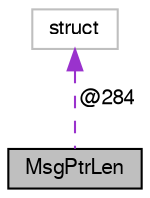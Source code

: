 digraph "MsgPtrLen"
{
  edge [fontname="FreeSans",fontsize="10",labelfontname="FreeSans",labelfontsize="10"];
  node [fontname="FreeSans",fontsize="10",shape=record];
  Node1 [label="MsgPtrLen",height=0.2,width=0.4,color="black", fillcolor="grey75", style="filled", fontcolor="black"];
  Node2 -> Node1 [dir="back",color="darkorchid3",fontsize="10",style="dashed",label=" @284" ,fontname="FreeSans"];
  Node2 [label="struct",height=0.2,width=0.4,color="grey75", fillcolor="white", style="filled"];
}
